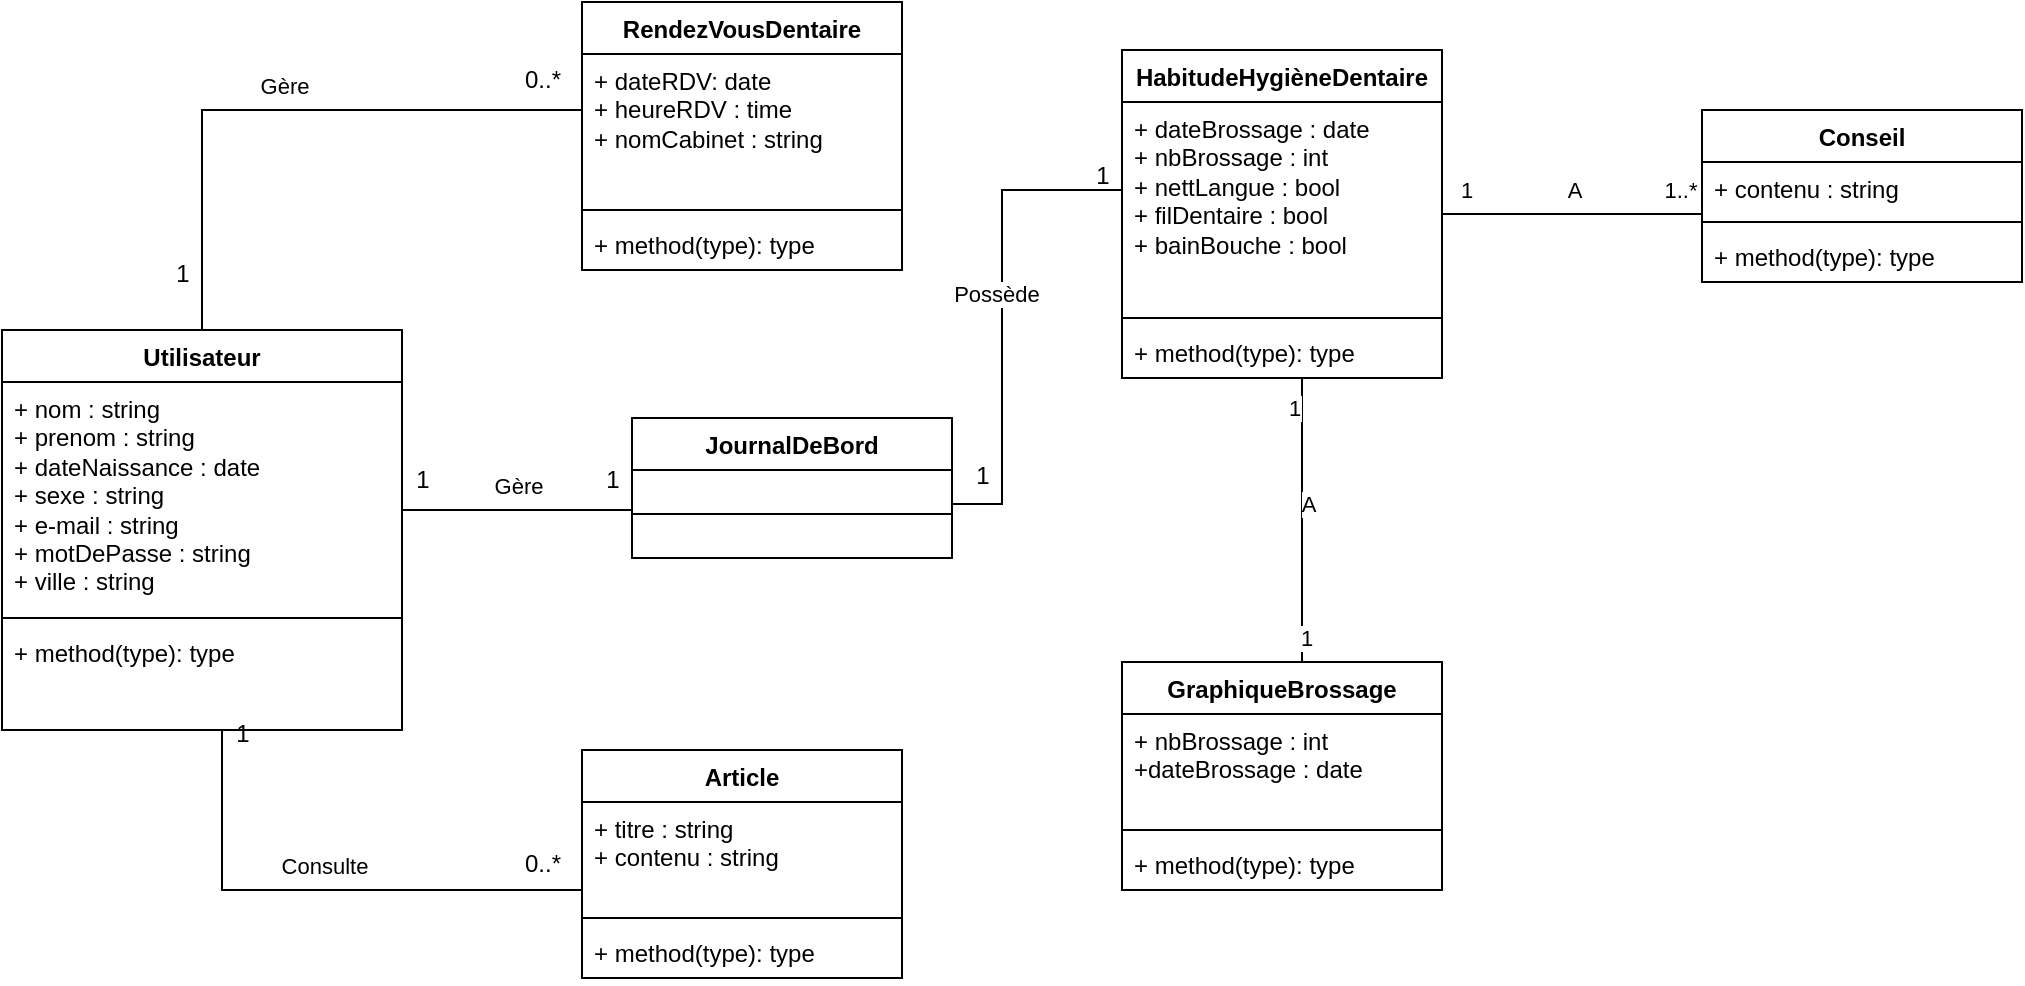 <mxfile version="21.6.8" type="device">
  <diagram id="C5RBs43oDa-KdzZeNtuy" name="Page-1">
    <mxGraphModel dx="1276" dy="606" grid="1" gridSize="10" guides="1" tooltips="1" connect="1" arrows="1" fold="1" page="1" pageScale="1" pageWidth="827" pageHeight="1169" math="0" shadow="0">
      <root>
        <mxCell id="WIyWlLk6GJQsqaUBKTNV-0" />
        <mxCell id="WIyWlLk6GJQsqaUBKTNV-1" parent="WIyWlLk6GJQsqaUBKTNV-0" />
        <mxCell id="zHEz4ssrq1OdMshKdfq2-0" value="Utilisateur" style="swimlane;fontStyle=1;align=center;verticalAlign=top;childLayout=stackLayout;horizontal=1;startSize=26;horizontalStack=0;resizeParent=1;resizeParentMax=0;resizeLast=0;collapsible=1;marginBottom=0;whiteSpace=wrap;html=1;" parent="WIyWlLk6GJQsqaUBKTNV-1" vertex="1">
          <mxGeometry x="40" y="210" width="200" height="200" as="geometry" />
        </mxCell>
        <mxCell id="zHEz4ssrq1OdMshKdfq2-1" value="+ nom : string&lt;br&gt;+ prenom : string&lt;br&gt;+ dateNaissance : date&lt;br&gt;+ sexe : string&lt;br&gt;+ e-mail : string&lt;br&gt;+ motDePasse : string&lt;br&gt;+ ville : string" style="text;strokeColor=none;fillColor=none;align=left;verticalAlign=top;spacingLeft=4;spacingRight=4;overflow=hidden;rotatable=0;points=[[0,0.5],[1,0.5]];portConstraint=eastwest;whiteSpace=wrap;html=1;" parent="zHEz4ssrq1OdMshKdfq2-0" vertex="1">
          <mxGeometry y="26" width="200" height="114" as="geometry" />
        </mxCell>
        <mxCell id="zHEz4ssrq1OdMshKdfq2-2" value="" style="line;strokeWidth=1;fillColor=none;align=left;verticalAlign=middle;spacingTop=-1;spacingLeft=3;spacingRight=3;rotatable=0;labelPosition=right;points=[];portConstraint=eastwest;strokeColor=inherit;" parent="zHEz4ssrq1OdMshKdfq2-0" vertex="1">
          <mxGeometry y="140" width="200" height="8" as="geometry" />
        </mxCell>
        <mxCell id="zHEz4ssrq1OdMshKdfq2-3" value="+ method(type): type" style="text;strokeColor=none;fillColor=none;align=left;verticalAlign=top;spacingLeft=4;spacingRight=4;overflow=hidden;rotatable=0;points=[[0,0.5],[1,0.5]];portConstraint=eastwest;whiteSpace=wrap;html=1;" parent="zHEz4ssrq1OdMshKdfq2-0" vertex="1">
          <mxGeometry y="148" width="200" height="52" as="geometry" />
        </mxCell>
        <mxCell id="zHEz4ssrq1OdMshKdfq2-4" value="RendezVousDentaire" style="swimlane;fontStyle=1;align=center;verticalAlign=top;childLayout=stackLayout;horizontal=1;startSize=26;horizontalStack=0;resizeParent=1;resizeParentMax=0;resizeLast=0;collapsible=1;marginBottom=0;whiteSpace=wrap;html=1;" parent="WIyWlLk6GJQsqaUBKTNV-1" vertex="1">
          <mxGeometry x="330" y="46" width="160" height="134" as="geometry" />
        </mxCell>
        <mxCell id="zHEz4ssrq1OdMshKdfq2-5" value="+ dateRDV: date&lt;br&gt;+ heureRDV : time&lt;br&gt;+ nomCabinet : string" style="text;strokeColor=none;fillColor=none;align=left;verticalAlign=top;spacingLeft=4;spacingRight=4;overflow=hidden;rotatable=0;points=[[0,0.5],[1,0.5]];portConstraint=eastwest;whiteSpace=wrap;html=1;" parent="zHEz4ssrq1OdMshKdfq2-4" vertex="1">
          <mxGeometry y="26" width="160" height="74" as="geometry" />
        </mxCell>
        <mxCell id="zHEz4ssrq1OdMshKdfq2-6" value="" style="line;strokeWidth=1;fillColor=none;align=left;verticalAlign=middle;spacingTop=-1;spacingLeft=3;spacingRight=3;rotatable=0;labelPosition=right;points=[];portConstraint=eastwest;strokeColor=inherit;" parent="zHEz4ssrq1OdMshKdfq2-4" vertex="1">
          <mxGeometry y="100" width="160" height="8" as="geometry" />
        </mxCell>
        <mxCell id="zHEz4ssrq1OdMshKdfq2-7" value="+ method(type): type" style="text;strokeColor=none;fillColor=none;align=left;verticalAlign=top;spacingLeft=4;spacingRight=4;overflow=hidden;rotatable=0;points=[[0,0.5],[1,0.5]];portConstraint=eastwest;whiteSpace=wrap;html=1;" parent="zHEz4ssrq1OdMshKdfq2-4" vertex="1">
          <mxGeometry y="108" width="160" height="26" as="geometry" />
        </mxCell>
        <mxCell id="zHEz4ssrq1OdMshKdfq2-8" value="JournalDeBord" style="swimlane;fontStyle=1;align=center;verticalAlign=top;childLayout=stackLayout;horizontal=1;startSize=26;horizontalStack=0;resizeParent=1;resizeParentMax=0;resizeLast=0;collapsible=1;marginBottom=0;whiteSpace=wrap;html=1;" parent="WIyWlLk6GJQsqaUBKTNV-1" vertex="1">
          <mxGeometry x="355" y="254" width="160" height="70" as="geometry" />
        </mxCell>
        <mxCell id="zHEz4ssrq1OdMshKdfq2-10" value="" style="line;strokeWidth=1;fillColor=none;align=left;verticalAlign=middle;spacingTop=-1;spacingLeft=3;spacingRight=3;rotatable=0;labelPosition=right;points=[];portConstraint=eastwest;strokeColor=inherit;" parent="zHEz4ssrq1OdMshKdfq2-8" vertex="1">
          <mxGeometry y="26" width="160" height="44" as="geometry" />
        </mxCell>
        <mxCell id="zHEz4ssrq1OdMshKdfq2-16" value="HabitudeHygièneDentaire" style="swimlane;fontStyle=1;align=center;verticalAlign=top;childLayout=stackLayout;horizontal=1;startSize=26;horizontalStack=0;resizeParent=1;resizeParentMax=0;resizeLast=0;collapsible=1;marginBottom=0;whiteSpace=wrap;html=1;" parent="WIyWlLk6GJQsqaUBKTNV-1" vertex="1">
          <mxGeometry x="600" y="70" width="160" height="164" as="geometry" />
        </mxCell>
        <mxCell id="zHEz4ssrq1OdMshKdfq2-17" value="+ dateBrossage : date&lt;br&gt;+ nbBrossage : int&lt;br&gt;+ nettLangue : bool&lt;br&gt;+ filDentaire : bool&lt;br&gt;+ bainBouche : bool" style="text;strokeColor=none;fillColor=none;align=left;verticalAlign=top;spacingLeft=4;spacingRight=4;overflow=hidden;rotatable=0;points=[[0,0.5],[1,0.5]];portConstraint=eastwest;whiteSpace=wrap;html=1;" parent="zHEz4ssrq1OdMshKdfq2-16" vertex="1">
          <mxGeometry y="26" width="160" height="104" as="geometry" />
        </mxCell>
        <mxCell id="zHEz4ssrq1OdMshKdfq2-18" value="" style="line;strokeWidth=1;fillColor=none;align=left;verticalAlign=middle;spacingTop=-1;spacingLeft=3;spacingRight=3;rotatable=0;labelPosition=right;points=[];portConstraint=eastwest;strokeColor=inherit;" parent="zHEz4ssrq1OdMshKdfq2-16" vertex="1">
          <mxGeometry y="130" width="160" height="8" as="geometry" />
        </mxCell>
        <mxCell id="zHEz4ssrq1OdMshKdfq2-19" value="+ method(type): type" style="text;strokeColor=none;fillColor=none;align=left;verticalAlign=top;spacingLeft=4;spacingRight=4;overflow=hidden;rotatable=0;points=[[0,0.5],[1,0.5]];portConstraint=eastwest;whiteSpace=wrap;html=1;" parent="zHEz4ssrq1OdMshKdfq2-16" vertex="1">
          <mxGeometry y="138" width="160" height="26" as="geometry" />
        </mxCell>
        <mxCell id="zHEz4ssrq1OdMshKdfq2-20" value="GraphiqueBrossage" style="swimlane;fontStyle=1;align=center;verticalAlign=top;childLayout=stackLayout;horizontal=1;startSize=26;horizontalStack=0;resizeParent=1;resizeParentMax=0;resizeLast=0;collapsible=1;marginBottom=0;whiteSpace=wrap;html=1;" parent="WIyWlLk6GJQsqaUBKTNV-1" vertex="1">
          <mxGeometry x="600" y="376" width="160" height="114" as="geometry" />
        </mxCell>
        <mxCell id="zHEz4ssrq1OdMshKdfq2-21" value="+ nbBrossage : int&lt;br&gt;+dateBrossage : date" style="text;strokeColor=none;fillColor=none;align=left;verticalAlign=top;spacingLeft=4;spacingRight=4;overflow=hidden;rotatable=0;points=[[0,0.5],[1,0.5]];portConstraint=eastwest;whiteSpace=wrap;html=1;" parent="zHEz4ssrq1OdMshKdfq2-20" vertex="1">
          <mxGeometry y="26" width="160" height="54" as="geometry" />
        </mxCell>
        <mxCell id="zHEz4ssrq1OdMshKdfq2-22" value="" style="line;strokeWidth=1;fillColor=none;align=left;verticalAlign=middle;spacingTop=-1;spacingLeft=3;spacingRight=3;rotatable=0;labelPosition=right;points=[];portConstraint=eastwest;strokeColor=inherit;" parent="zHEz4ssrq1OdMshKdfq2-20" vertex="1">
          <mxGeometry y="80" width="160" height="8" as="geometry" />
        </mxCell>
        <mxCell id="zHEz4ssrq1OdMshKdfq2-23" value="+ method(type): type" style="text;strokeColor=none;fillColor=none;align=left;verticalAlign=top;spacingLeft=4;spacingRight=4;overflow=hidden;rotatable=0;points=[[0,0.5],[1,0.5]];portConstraint=eastwest;whiteSpace=wrap;html=1;" parent="zHEz4ssrq1OdMshKdfq2-20" vertex="1">
          <mxGeometry y="88" width="160" height="26" as="geometry" />
        </mxCell>
        <mxCell id="zHEz4ssrq1OdMshKdfq2-24" value="Conseil" style="swimlane;fontStyle=1;align=center;verticalAlign=top;childLayout=stackLayout;horizontal=1;startSize=26;horizontalStack=0;resizeParent=1;resizeParentMax=0;resizeLast=0;collapsible=1;marginBottom=0;whiteSpace=wrap;html=1;" parent="WIyWlLk6GJQsqaUBKTNV-1" vertex="1">
          <mxGeometry x="890" y="100" width="160" height="86" as="geometry" />
        </mxCell>
        <mxCell id="zHEz4ssrq1OdMshKdfq2-25" value="+ contenu : string" style="text;strokeColor=none;fillColor=none;align=left;verticalAlign=top;spacingLeft=4;spacingRight=4;overflow=hidden;rotatable=0;points=[[0,0.5],[1,0.5]];portConstraint=eastwest;whiteSpace=wrap;html=1;" parent="zHEz4ssrq1OdMshKdfq2-24" vertex="1">
          <mxGeometry y="26" width="160" height="26" as="geometry" />
        </mxCell>
        <mxCell id="zHEz4ssrq1OdMshKdfq2-26" value="" style="line;strokeWidth=1;fillColor=none;align=left;verticalAlign=middle;spacingTop=-1;spacingLeft=3;spacingRight=3;rotatable=0;labelPosition=right;points=[];portConstraint=eastwest;strokeColor=inherit;" parent="zHEz4ssrq1OdMshKdfq2-24" vertex="1">
          <mxGeometry y="52" width="160" height="8" as="geometry" />
        </mxCell>
        <mxCell id="zHEz4ssrq1OdMshKdfq2-27" value="+ method(type): type" style="text;strokeColor=none;fillColor=none;align=left;verticalAlign=top;spacingLeft=4;spacingRight=4;overflow=hidden;rotatable=0;points=[[0,0.5],[1,0.5]];portConstraint=eastwest;whiteSpace=wrap;html=1;" parent="zHEz4ssrq1OdMshKdfq2-24" vertex="1">
          <mxGeometry y="60" width="160" height="26" as="geometry" />
        </mxCell>
        <mxCell id="zHEz4ssrq1OdMshKdfq2-32" value="Article" style="swimlane;fontStyle=1;align=center;verticalAlign=top;childLayout=stackLayout;horizontal=1;startSize=26;horizontalStack=0;resizeParent=1;resizeParentMax=0;resizeLast=0;collapsible=1;marginBottom=0;whiteSpace=wrap;html=1;" parent="WIyWlLk6GJQsqaUBKTNV-1" vertex="1">
          <mxGeometry x="330" y="420" width="160" height="114" as="geometry" />
        </mxCell>
        <mxCell id="zHEz4ssrq1OdMshKdfq2-33" value="+ titre : string&lt;br&gt;+ contenu : string" style="text;strokeColor=none;fillColor=none;align=left;verticalAlign=top;spacingLeft=4;spacingRight=4;overflow=hidden;rotatable=0;points=[[0,0.5],[1,0.5]];portConstraint=eastwest;whiteSpace=wrap;html=1;" parent="zHEz4ssrq1OdMshKdfq2-32" vertex="1">
          <mxGeometry y="26" width="160" height="54" as="geometry" />
        </mxCell>
        <mxCell id="zHEz4ssrq1OdMshKdfq2-34" value="" style="line;strokeWidth=1;fillColor=none;align=left;verticalAlign=middle;spacingTop=-1;spacingLeft=3;spacingRight=3;rotatable=0;labelPosition=right;points=[];portConstraint=eastwest;strokeColor=inherit;" parent="zHEz4ssrq1OdMshKdfq2-32" vertex="1">
          <mxGeometry y="80" width="160" height="8" as="geometry" />
        </mxCell>
        <mxCell id="zHEz4ssrq1OdMshKdfq2-35" value="+ method(type): type" style="text;strokeColor=none;fillColor=none;align=left;verticalAlign=top;spacingLeft=4;spacingRight=4;overflow=hidden;rotatable=0;points=[[0,0.5],[1,0.5]];portConstraint=eastwest;whiteSpace=wrap;html=1;" parent="zHEz4ssrq1OdMshKdfq2-32" vertex="1">
          <mxGeometry y="88" width="160" height="26" as="geometry" />
        </mxCell>
        <mxCell id="zHEz4ssrq1OdMshKdfq2-46" value="Gère" style="endArrow=none;html=1;endSize=12;startArrow=none;startSize=14;startFill=0;edgeStyle=orthogonalEdgeStyle;align=center;verticalAlign=bottom;endFill=0;rounded=0;" parent="WIyWlLk6GJQsqaUBKTNV-1" source="zHEz4ssrq1OdMshKdfq2-0" target="zHEz4ssrq1OdMshKdfq2-4" edge="1">
          <mxGeometry x="0.004" y="3" relative="1" as="geometry">
            <mxPoint x="370" y="240" as="sourcePoint" />
            <mxPoint x="530" y="240" as="targetPoint" />
            <Array as="points">
              <mxPoint x="140" y="100" />
            </Array>
            <mxPoint as="offset" />
          </mxGeometry>
        </mxCell>
        <mxCell id="zHEz4ssrq1OdMshKdfq2-47" value="0..*" style="text;html=1;align=center;verticalAlign=middle;resizable=0;points=[];autosize=1;strokeColor=none;fillColor=none;" parent="WIyWlLk6GJQsqaUBKTNV-1" vertex="1">
          <mxGeometry x="290" y="70" width="40" height="30" as="geometry" />
        </mxCell>
        <mxCell id="zHEz4ssrq1OdMshKdfq2-48" value="1" style="text;html=1;align=center;verticalAlign=middle;resizable=0;points=[];autosize=1;strokeColor=none;fillColor=none;" parent="WIyWlLk6GJQsqaUBKTNV-1" vertex="1">
          <mxGeometry x="115" y="167" width="30" height="30" as="geometry" />
        </mxCell>
        <mxCell id="zHEz4ssrq1OdMshKdfq2-49" value="Consulte" style="endArrow=none;html=1;endSize=12;startArrow=none;startSize=14;startFill=0;edgeStyle=orthogonalEdgeStyle;align=center;verticalAlign=bottom;endFill=0;rounded=0;" parent="WIyWlLk6GJQsqaUBKTNV-1" source="zHEz4ssrq1OdMshKdfq2-0" target="zHEz4ssrq1OdMshKdfq2-32" edge="1">
          <mxGeometry x="0.004" y="3" relative="1" as="geometry">
            <mxPoint x="150" y="207" as="sourcePoint" />
            <mxPoint x="340" y="110" as="targetPoint" />
            <Array as="points">
              <mxPoint x="150" y="490" />
            </Array>
            <mxPoint as="offset" />
          </mxGeometry>
        </mxCell>
        <mxCell id="zHEz4ssrq1OdMshKdfq2-50" value="0..*" style="text;html=1;align=center;verticalAlign=middle;resizable=0;points=[];autosize=1;strokeColor=none;fillColor=none;" parent="WIyWlLk6GJQsqaUBKTNV-1" vertex="1">
          <mxGeometry x="290" y="462" width="40" height="30" as="geometry" />
        </mxCell>
        <mxCell id="zHEz4ssrq1OdMshKdfq2-51" value="1" style="text;html=1;align=center;verticalAlign=middle;resizable=0;points=[];autosize=1;strokeColor=none;fillColor=none;" parent="WIyWlLk6GJQsqaUBKTNV-1" vertex="1">
          <mxGeometry x="145" y="397" width="30" height="30" as="geometry" />
        </mxCell>
        <mxCell id="zHEz4ssrq1OdMshKdfq2-52" value="Gère" style="endArrow=none;html=1;endSize=12;startArrow=none;startSize=14;startFill=0;edgeStyle=orthogonalEdgeStyle;align=center;verticalAlign=bottom;endFill=0;rounded=0;" parent="WIyWlLk6GJQsqaUBKTNV-1" source="zHEz4ssrq1OdMshKdfq2-0" target="zHEz4ssrq1OdMshKdfq2-8" edge="1">
          <mxGeometry x="0.004" y="3" relative="1" as="geometry">
            <mxPoint x="150" y="207" as="sourcePoint" />
            <mxPoint x="340" y="110" as="targetPoint" />
            <Array as="points">
              <mxPoint x="290" y="300" />
              <mxPoint x="290" y="300" />
            </Array>
            <mxPoint as="offset" />
          </mxGeometry>
        </mxCell>
        <mxCell id="zHEz4ssrq1OdMshKdfq2-53" value="1" style="text;html=1;align=center;verticalAlign=middle;resizable=0;points=[];autosize=1;strokeColor=none;fillColor=none;" parent="WIyWlLk6GJQsqaUBKTNV-1" vertex="1">
          <mxGeometry x="330" y="270" width="30" height="30" as="geometry" />
        </mxCell>
        <mxCell id="zHEz4ssrq1OdMshKdfq2-54" value="1" style="text;html=1;align=center;verticalAlign=middle;resizable=0;points=[];autosize=1;strokeColor=none;fillColor=none;" parent="WIyWlLk6GJQsqaUBKTNV-1" vertex="1">
          <mxGeometry x="235" y="270" width="30" height="30" as="geometry" />
        </mxCell>
        <mxCell id="zHEz4ssrq1OdMshKdfq2-55" value="Possède" style="endArrow=none;html=1;endSize=12;startArrow=none;startSize=14;startFill=0;edgeStyle=orthogonalEdgeStyle;align=center;verticalAlign=bottom;endFill=0;rounded=0;" parent="WIyWlLk6GJQsqaUBKTNV-1" source="zHEz4ssrq1OdMshKdfq2-8" target="zHEz4ssrq1OdMshKdfq2-16" edge="1">
          <mxGeometry x="0.004" y="3" relative="1" as="geometry">
            <mxPoint x="250" y="290" as="sourcePoint" />
            <mxPoint x="370" y="290" as="targetPoint" />
            <Array as="points">
              <mxPoint x="540" y="297" />
              <mxPoint x="540" y="140" />
            </Array>
            <mxPoint as="offset" />
          </mxGeometry>
        </mxCell>
        <mxCell id="zHEz4ssrq1OdMshKdfq2-56" value="1" style="text;html=1;align=center;verticalAlign=middle;resizable=0;points=[];autosize=1;strokeColor=none;fillColor=none;" parent="WIyWlLk6GJQsqaUBKTNV-1" vertex="1">
          <mxGeometry x="575" y="118" width="30" height="30" as="geometry" />
        </mxCell>
        <mxCell id="zHEz4ssrq1OdMshKdfq2-57" value="1" style="text;html=1;align=center;verticalAlign=middle;resizable=0;points=[];autosize=1;strokeColor=none;fillColor=none;" parent="WIyWlLk6GJQsqaUBKTNV-1" vertex="1">
          <mxGeometry x="515" y="268" width="30" height="30" as="geometry" />
        </mxCell>
        <mxCell id="zHEz4ssrq1OdMshKdfq2-58" value="A" style="endArrow=none;html=1;endSize=12;startArrow=none;startSize=14;startFill=0;edgeStyle=orthogonalEdgeStyle;align=center;verticalAlign=bottom;endFill=0;rounded=0;" parent="WIyWlLk6GJQsqaUBKTNV-1" source="zHEz4ssrq1OdMshKdfq2-16" target="zHEz4ssrq1OdMshKdfq2-20" edge="1">
          <mxGeometry x="0.004" y="3" relative="1" as="geometry">
            <mxPoint x="530" y="307" as="sourcePoint" />
            <mxPoint x="610" y="150" as="targetPoint" />
            <Array as="points">
              <mxPoint x="690" y="320" />
              <mxPoint x="690" y="320" />
            </Array>
            <mxPoint as="offset" />
          </mxGeometry>
        </mxCell>
        <mxCell id="zHEz4ssrq1OdMshKdfq2-59" value="1" style="edgeLabel;html=1;align=center;verticalAlign=middle;resizable=0;points=[];" parent="zHEz4ssrq1OdMshKdfq2-58" vertex="1" connectable="0">
          <mxGeometry x="-0.786" y="-4" relative="1" as="geometry">
            <mxPoint as="offset" />
          </mxGeometry>
        </mxCell>
        <mxCell id="zHEz4ssrq1OdMshKdfq2-60" value="1" style="edgeLabel;html=1;align=center;verticalAlign=middle;resizable=0;points=[];" parent="zHEz4ssrq1OdMshKdfq2-58" vertex="1" connectable="0">
          <mxGeometry x="0.823" y="2" relative="1" as="geometry">
            <mxPoint as="offset" />
          </mxGeometry>
        </mxCell>
        <mxCell id="zHEz4ssrq1OdMshKdfq2-65" value="A" style="endArrow=none;html=1;endSize=12;startArrow=none;startSize=14;startFill=0;edgeStyle=orthogonalEdgeStyle;align=center;verticalAlign=bottom;endFill=0;rounded=0;" parent="WIyWlLk6GJQsqaUBKTNV-1" source="zHEz4ssrq1OdMshKdfq2-16" target="zHEz4ssrq1OdMshKdfq2-24" edge="1">
          <mxGeometry x="0.004" y="3" relative="1" as="geometry">
            <mxPoint x="530" y="317" as="sourcePoint" />
            <mxPoint x="610" y="370" as="targetPoint" />
            <Array as="points">
              <mxPoint x="900" y="150" />
              <mxPoint x="900" y="150" />
            </Array>
            <mxPoint as="offset" />
          </mxGeometry>
        </mxCell>
        <mxCell id="zHEz4ssrq1OdMshKdfq2-66" value="1" style="edgeLabel;html=1;align=center;verticalAlign=middle;resizable=0;points=[];" parent="zHEz4ssrq1OdMshKdfq2-65" vertex="1" connectable="0">
          <mxGeometry x="-0.786" y="-4" relative="1" as="geometry">
            <mxPoint x="-2" y="-16" as="offset" />
          </mxGeometry>
        </mxCell>
        <mxCell id="zHEz4ssrq1OdMshKdfq2-67" value="1..*" style="edgeLabel;html=1;align=center;verticalAlign=middle;resizable=0;points=[];" parent="zHEz4ssrq1OdMshKdfq2-65" vertex="1" connectable="0">
          <mxGeometry x="0.823" y="2" relative="1" as="geometry">
            <mxPoint y="-10" as="offset" />
          </mxGeometry>
        </mxCell>
      </root>
    </mxGraphModel>
  </diagram>
</mxfile>
